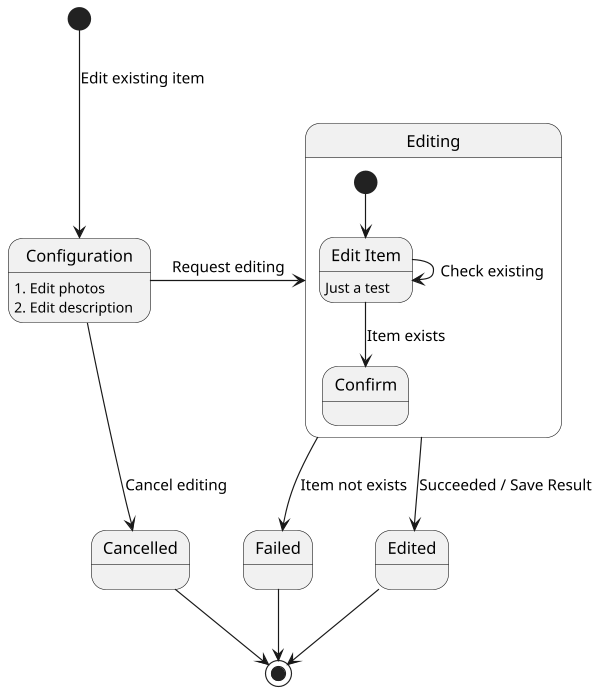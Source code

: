 @startuml
scale 600 width

[*] --> Configuration : Edit existing item
Configuration: # Edit photos
Configuration: # Edit description
Configuration -right-> Editing : Request editing
Configuration --> Cancelled : Cancel editing
Editing --> Edited : Succeeded / Save Result
Editing --> Failed : Item not exists

state Editing {
  state "Edit Item" as editCheck
  editCheck : Just a test
  [*] --> editCheck
  editCheck --> editCheck : Check existing
  editCheck --> Confirm : Item exists
}

Edited --> [*]
Cancelled --> [*]
Failed --> [*]

@enduml
